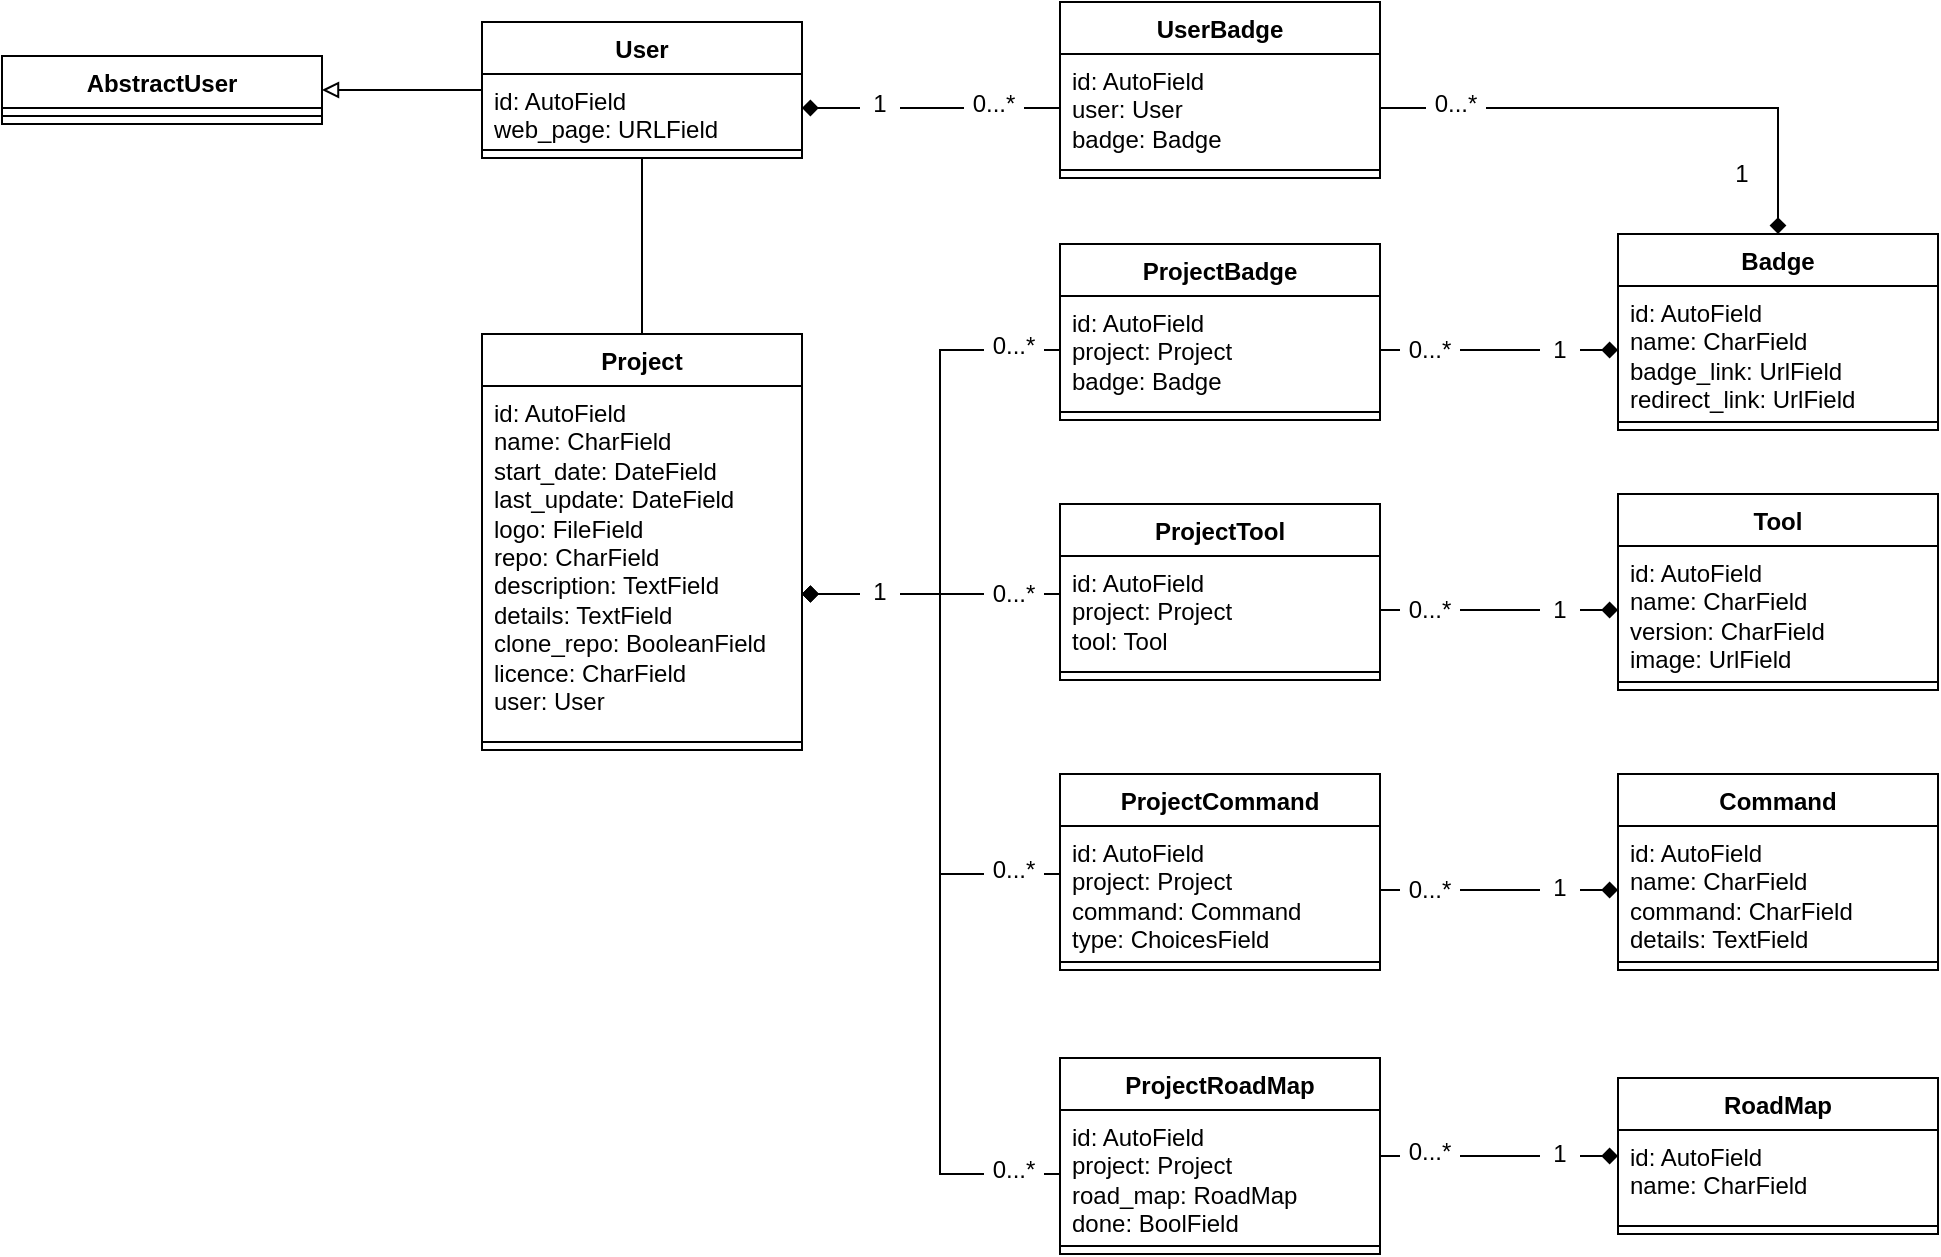 <mxfile version="21.0.6"><diagram name="Page-1" id="BNRwdzJ2V3EqGTtiGHaH"><mxGraphModel dx="2204" dy="1866" grid="1" gridSize="10" guides="1" tooltips="1" connect="1" arrows="1" fold="1" page="1" pageScale="1" pageWidth="850" pageHeight="1100" math="0" shadow="0"><root><mxCell id="0"/><mxCell id="1" parent="0"/><mxCell id="zsTJqbutLN01Zuuld_DV-14" value="Project" style="swimlane;fontStyle=1;align=center;verticalAlign=top;childLayout=stackLayout;horizontal=1;startSize=26;horizontalStack=0;resizeParent=1;resizeParentMax=0;resizeLast=0;collapsible=1;marginBottom=0;whiteSpace=wrap;html=1;" parent="1" vertex="1"><mxGeometry x="-199" y="50" width="160" height="208" as="geometry"/></mxCell><mxCell id="zsTJqbutLN01Zuuld_DV-15" value="id: AutoField&lt;br style=&quot;border-color: var(--border-color);&quot;&gt;name: CharField&lt;br&gt;start_date:&amp;nbsp;DateField&lt;br&gt;last_update:&amp;nbsp;DateField&lt;br&gt;logo: FileField&lt;br&gt;repo: CharField&lt;br&gt;description: TextField&lt;br&gt;details: TextField&lt;br&gt;clone_repo:&amp;nbsp;BooleanField&lt;br&gt;licence:&amp;nbsp;CharField&lt;br&gt;user: User" style="text;strokeColor=none;fillColor=none;align=left;verticalAlign=top;spacingLeft=4;spacingRight=4;overflow=hidden;rotatable=0;points=[[0,0.5],[1,0.5]];portConstraint=eastwest;whiteSpace=wrap;html=1;" parent="zsTJqbutLN01Zuuld_DV-14" vertex="1"><mxGeometry y="26" width="160" height="174" as="geometry"/></mxCell><mxCell id="zsTJqbutLN01Zuuld_DV-16" value="" style="line;strokeWidth=1;fillColor=none;align=left;verticalAlign=middle;spacingTop=-1;spacingLeft=3;spacingRight=3;rotatable=0;labelPosition=right;points=[];portConstraint=eastwest;strokeColor=inherit;" parent="zsTJqbutLN01Zuuld_DV-14" vertex="1"><mxGeometry y="200" width="160" height="8" as="geometry"/></mxCell><mxCell id="Ae3v7BufrGvcDwbBD9nI-10" style="edgeStyle=orthogonalEdgeStyle;rounded=0;orthogonalLoop=1;jettySize=auto;html=1;endArrow=none;endFill=0;startArrow=diamond;startFill=1;" edge="1" parent="1" source="zsTJqbutLN01Zuuld_DV-18" target="Ae3v7BufrGvcDwbBD9nI-6"><mxGeometry relative="1" as="geometry"/></mxCell><mxCell id="zsTJqbutLN01Zuuld_DV-18" value="Badge" style="swimlane;fontStyle=1;align=center;verticalAlign=top;childLayout=stackLayout;horizontal=1;startSize=26;horizontalStack=0;resizeParent=1;resizeParentMax=0;resizeLast=0;collapsible=1;marginBottom=0;whiteSpace=wrap;html=1;" parent="1" vertex="1"><mxGeometry x="369" width="160" height="98" as="geometry"/></mxCell><mxCell id="zsTJqbutLN01Zuuld_DV-19" value="id: AutoField&lt;br style=&quot;border-color: var(--border-color);&quot;&gt;name: CharField&lt;br&gt;badge_link: UrlField&lt;br&gt;redirect_link: UrlField&amp;nbsp;" style="text;strokeColor=none;fillColor=none;align=left;verticalAlign=top;spacingLeft=4;spacingRight=4;overflow=hidden;rotatable=0;points=[[0,0.5],[1,0.5]];portConstraint=eastwest;whiteSpace=wrap;html=1;" parent="zsTJqbutLN01Zuuld_DV-18" vertex="1"><mxGeometry y="26" width="160" height="64" as="geometry"/></mxCell><mxCell id="zsTJqbutLN01Zuuld_DV-20" value="" style="line;strokeWidth=1;fillColor=none;align=left;verticalAlign=middle;spacingTop=-1;spacingLeft=3;spacingRight=3;rotatable=0;labelPosition=right;points=[];portConstraint=eastwest;strokeColor=inherit;" parent="zsTJqbutLN01Zuuld_DV-18" vertex="1"><mxGeometry y="90" width="160" height="8" as="geometry"/></mxCell><mxCell id="zsTJqbutLN01Zuuld_DV-23" value="Tool" style="swimlane;fontStyle=1;align=center;verticalAlign=top;childLayout=stackLayout;horizontal=1;startSize=26;horizontalStack=0;resizeParent=1;resizeParentMax=0;resizeLast=0;collapsible=1;marginBottom=0;whiteSpace=wrap;html=1;" parent="1" vertex="1"><mxGeometry x="369" y="130" width="160" height="98" as="geometry"/></mxCell><mxCell id="zsTJqbutLN01Zuuld_DV-24" value="id: AutoField&lt;br style=&quot;border-color: var(--border-color);&quot;&gt;name: CharField&lt;br&gt;version: CharField&amp;nbsp;&lt;br&gt;image: UrlField&amp;nbsp;" style="text;strokeColor=none;fillColor=none;align=left;verticalAlign=top;spacingLeft=4;spacingRight=4;overflow=hidden;rotatable=0;points=[[0,0.5],[1,0.5]];portConstraint=eastwest;whiteSpace=wrap;html=1;" parent="zsTJqbutLN01Zuuld_DV-23" vertex="1"><mxGeometry y="26" width="160" height="64" as="geometry"/></mxCell><mxCell id="zsTJqbutLN01Zuuld_DV-25" value="" style="line;strokeWidth=1;fillColor=none;align=left;verticalAlign=middle;spacingTop=-1;spacingLeft=3;spacingRight=3;rotatable=0;labelPosition=right;points=[];portConstraint=eastwest;strokeColor=inherit;" parent="zsTJqbutLN01Zuuld_DV-23" vertex="1"><mxGeometry y="90" width="160" height="8" as="geometry"/></mxCell><mxCell id="zsTJqbutLN01Zuuld_DV-26" value="Command" style="swimlane;fontStyle=1;align=center;verticalAlign=top;childLayout=stackLayout;horizontal=1;startSize=26;horizontalStack=0;resizeParent=1;resizeParentMax=0;resizeLast=0;collapsible=1;marginBottom=0;whiteSpace=wrap;html=1;" parent="1" vertex="1"><mxGeometry x="369" y="270" width="160" height="98" as="geometry"/></mxCell><mxCell id="zsTJqbutLN01Zuuld_DV-27" value="id: AutoField&lt;br style=&quot;border-color: var(--border-color);&quot;&gt;name: CharField&lt;br&gt;command: CharField&amp;nbsp;&lt;br&gt;details: TextField" style="text;strokeColor=none;fillColor=none;align=left;verticalAlign=top;spacingLeft=4;spacingRight=4;overflow=hidden;rotatable=0;points=[[0,0.5],[1,0.5]];portConstraint=eastwest;whiteSpace=wrap;html=1;" parent="zsTJqbutLN01Zuuld_DV-26" vertex="1"><mxGeometry y="26" width="160" height="64" as="geometry"/></mxCell><mxCell id="zsTJqbutLN01Zuuld_DV-28" value="" style="line;strokeWidth=1;fillColor=none;align=left;verticalAlign=middle;spacingTop=-1;spacingLeft=3;spacingRight=3;rotatable=0;labelPosition=right;points=[];portConstraint=eastwest;strokeColor=inherit;" parent="zsTJqbutLN01Zuuld_DV-26" vertex="1"><mxGeometry y="90" width="160" height="8" as="geometry"/></mxCell><mxCell id="zsTJqbutLN01Zuuld_DV-41" style="edgeStyle=orthogonalEdgeStyle;rounded=0;orthogonalLoop=1;jettySize=auto;html=1;endArrow=none;endFill=0;" parent="1" source="zsTJqbutLN01Zuuld_DV-33" target="zsTJqbutLN01Zuuld_DV-14" edge="1"><mxGeometry relative="1" as="geometry"/></mxCell><mxCell id="zsTJqbutLN01Zuuld_DV-33" value="User" style="swimlane;fontStyle=1;align=center;verticalAlign=top;childLayout=stackLayout;horizontal=1;startSize=26;horizontalStack=0;resizeParent=1;resizeParentMax=0;resizeLast=0;collapsible=1;marginBottom=0;whiteSpace=wrap;html=1;" parent="1" vertex="1"><mxGeometry x="-199" y="-106" width="160" height="68" as="geometry"/></mxCell><mxCell id="zsTJqbutLN01Zuuld_DV-34" value="id: AutoField&lt;br&gt;web_page: URLField" style="text;strokeColor=none;fillColor=none;align=left;verticalAlign=top;spacingLeft=4;spacingRight=4;overflow=hidden;rotatable=0;points=[[0,0.5],[1,0.5]];portConstraint=eastwest;whiteSpace=wrap;html=1;" parent="zsTJqbutLN01Zuuld_DV-33" vertex="1"><mxGeometry y="26" width="160" height="34" as="geometry"/></mxCell><mxCell id="zsTJqbutLN01Zuuld_DV-35" value="" style="line;strokeWidth=1;fillColor=none;align=left;verticalAlign=middle;spacingTop=-1;spacingLeft=3;spacingRight=3;rotatable=0;labelPosition=right;points=[];portConstraint=eastwest;strokeColor=inherit;" parent="zsTJqbutLN01Zuuld_DV-33" vertex="1"><mxGeometry y="60" width="160" height="8" as="geometry"/></mxCell><mxCell id="zsTJqbutLN01Zuuld_DV-42" style="edgeStyle=orthogonalEdgeStyle;rounded=0;orthogonalLoop=1;jettySize=auto;html=1;endArrow=none;endFill=0;startArrow=block;startFill=0;" parent="1" source="zsTJqbutLN01Zuuld_DV-36" target="zsTJqbutLN01Zuuld_DV-33" edge="1"><mxGeometry relative="1" as="geometry"/></mxCell><mxCell id="zsTJqbutLN01Zuuld_DV-36" value="AbstractUser" style="swimlane;fontStyle=1;align=center;verticalAlign=top;childLayout=stackLayout;horizontal=1;startSize=26;horizontalStack=0;resizeParent=1;resizeParentMax=0;resizeLast=0;collapsible=1;marginBottom=0;whiteSpace=wrap;html=1;" parent="1" vertex="1"><mxGeometry x="-439" y="-89" width="160" height="34" as="geometry"/></mxCell><mxCell id="zsTJqbutLN01Zuuld_DV-38" value="" style="line;strokeWidth=1;fillColor=none;align=left;verticalAlign=middle;spacingTop=-1;spacingLeft=3;spacingRight=3;rotatable=0;labelPosition=right;points=[];portConstraint=eastwest;strokeColor=inherit;" parent="zsTJqbutLN01Zuuld_DV-36" vertex="1"><mxGeometry y="26" width="160" height="8" as="geometry"/></mxCell><mxCell id="Ae3v7BufrGvcDwbBD9nI-5" value="UserBadge" style="swimlane;fontStyle=1;align=center;verticalAlign=top;childLayout=stackLayout;horizontal=1;startSize=26;horizontalStack=0;resizeParent=1;resizeParentMax=0;resizeLast=0;collapsible=1;marginBottom=0;whiteSpace=wrap;html=1;" vertex="1" parent="1"><mxGeometry x="90" y="-116" width="160" height="88" as="geometry"/></mxCell><mxCell id="Ae3v7BufrGvcDwbBD9nI-6" value="id: AutoField&lt;br style=&quot;border-color: var(--border-color);&quot;&gt;user: User&lt;br&gt;badge: Badge&lt;br&gt;" style="text;strokeColor=none;fillColor=none;align=left;verticalAlign=top;spacingLeft=4;spacingRight=4;overflow=hidden;rotatable=0;points=[[0,0.5],[1,0.5]];portConstraint=eastwest;whiteSpace=wrap;html=1;" vertex="1" parent="Ae3v7BufrGvcDwbBD9nI-5"><mxGeometry y="26" width="160" height="54" as="geometry"/></mxCell><mxCell id="Ae3v7BufrGvcDwbBD9nI-7" value="" style="line;strokeWidth=1;fillColor=none;align=left;verticalAlign=middle;spacingTop=-1;spacingLeft=3;spacingRight=3;rotatable=0;labelPosition=right;points=[];portConstraint=eastwest;strokeColor=inherit;" vertex="1" parent="Ae3v7BufrGvcDwbBD9nI-5"><mxGeometry y="80" width="160" height="8" as="geometry"/></mxCell><mxCell id="Ae3v7BufrGvcDwbBD9nI-9" style="edgeStyle=orthogonalEdgeStyle;rounded=0;orthogonalLoop=1;jettySize=auto;html=1;endArrow=none;endFill=0;startArrow=diamond;startFill=1;" edge="1" parent="1" source="zsTJqbutLN01Zuuld_DV-34" target="Ae3v7BufrGvcDwbBD9nI-6"><mxGeometry relative="1" as="geometry"/></mxCell><mxCell id="Ae3v7BufrGvcDwbBD9nI-11" value="1" style="text;html=1;align=center;verticalAlign=middle;whiteSpace=wrap;rounded=0;fillColor=default;" vertex="1" parent="1"><mxGeometry x="-10" y="-80" width="20" height="30" as="geometry"/></mxCell><mxCell id="Ae3v7BufrGvcDwbBD9nI-13" value="0...*" style="text;html=1;align=center;verticalAlign=middle;whiteSpace=wrap;rounded=0;fillColor=default;" vertex="1" parent="1"><mxGeometry x="42" y="-80" width="30" height="30" as="geometry"/></mxCell><mxCell id="Ae3v7BufrGvcDwbBD9nI-14" value="0...*" style="text;html=1;align=center;verticalAlign=middle;whiteSpace=wrap;rounded=0;fillColor=default;" vertex="1" parent="1"><mxGeometry x="273" y="-80" width="30" height="30" as="geometry"/></mxCell><mxCell id="Ae3v7BufrGvcDwbBD9nI-15" value="1" style="text;html=1;align=center;verticalAlign=middle;whiteSpace=wrap;rounded=0;fillColor=default;" vertex="1" parent="1"><mxGeometry x="421" y="-45" width="20" height="30" as="geometry"/></mxCell><mxCell id="Ae3v7BufrGvcDwbBD9nI-17" value="ProjectBadge" style="swimlane;fontStyle=1;align=center;verticalAlign=top;childLayout=stackLayout;horizontal=1;startSize=26;horizontalStack=0;resizeParent=1;resizeParentMax=0;resizeLast=0;collapsible=1;marginBottom=0;whiteSpace=wrap;html=1;" vertex="1" parent="1"><mxGeometry x="90" y="5" width="160" height="88" as="geometry"/></mxCell><mxCell id="Ae3v7BufrGvcDwbBD9nI-18" value="id: AutoField&lt;br style=&quot;border-color: var(--border-color);&quot;&gt;project: Project&lt;br&gt;badge: Badge" style="text;strokeColor=none;fillColor=none;align=left;verticalAlign=top;spacingLeft=4;spacingRight=4;overflow=hidden;rotatable=0;points=[[0,0.5],[1,0.5]];portConstraint=eastwest;whiteSpace=wrap;html=1;" vertex="1" parent="Ae3v7BufrGvcDwbBD9nI-17"><mxGeometry y="26" width="160" height="54" as="geometry"/></mxCell><mxCell id="Ae3v7BufrGvcDwbBD9nI-19" value="" style="line;strokeWidth=1;fillColor=none;align=left;verticalAlign=middle;spacingTop=-1;spacingLeft=3;spacingRight=3;rotatable=0;labelPosition=right;points=[];portConstraint=eastwest;strokeColor=inherit;" vertex="1" parent="Ae3v7BufrGvcDwbBD9nI-17"><mxGeometry y="80" width="160" height="8" as="geometry"/></mxCell><mxCell id="Ae3v7BufrGvcDwbBD9nI-33" style="edgeStyle=orthogonalEdgeStyle;rounded=0;orthogonalLoop=1;jettySize=auto;html=1;startArrow=none;startFill=0;endArrow=diamond;endFill=1;" edge="1" parent="1" source="Ae3v7BufrGvcDwbBD9nI-20" target="zsTJqbutLN01Zuuld_DV-15"><mxGeometry relative="1" as="geometry"><Array as="points"><mxPoint x="60" y="180"/><mxPoint x="60" y="180"/></Array></mxGeometry></mxCell><mxCell id="Ae3v7BufrGvcDwbBD9nI-20" value="ProjectTool" style="swimlane;fontStyle=1;align=center;verticalAlign=top;childLayout=stackLayout;horizontal=1;startSize=26;horizontalStack=0;resizeParent=1;resizeParentMax=0;resizeLast=0;collapsible=1;marginBottom=0;whiteSpace=wrap;html=1;" vertex="1" parent="1"><mxGeometry x="90" y="135" width="160" height="88" as="geometry"/></mxCell><mxCell id="Ae3v7BufrGvcDwbBD9nI-21" value="id: AutoField&lt;br style=&quot;border-color: var(--border-color);&quot;&gt;project: Project&lt;br&gt;tool: Tool" style="text;strokeColor=none;fillColor=none;align=left;verticalAlign=top;spacingLeft=4;spacingRight=4;overflow=hidden;rotatable=0;points=[[0,0.5],[1,0.5]];portConstraint=eastwest;whiteSpace=wrap;html=1;" vertex="1" parent="Ae3v7BufrGvcDwbBD9nI-20"><mxGeometry y="26" width="160" height="54" as="geometry"/></mxCell><mxCell id="Ae3v7BufrGvcDwbBD9nI-22" value="" style="line;strokeWidth=1;fillColor=none;align=left;verticalAlign=middle;spacingTop=-1;spacingLeft=3;spacingRight=3;rotatable=0;labelPosition=right;points=[];portConstraint=eastwest;strokeColor=inherit;" vertex="1" parent="Ae3v7BufrGvcDwbBD9nI-20"><mxGeometry y="80" width="160" height="8" as="geometry"/></mxCell><mxCell id="Ae3v7BufrGvcDwbBD9nI-34" style="edgeStyle=orthogonalEdgeStyle;rounded=0;orthogonalLoop=1;jettySize=auto;html=1;startArrow=none;startFill=0;endArrow=diamond;endFill=1;" edge="1" parent="1" source="Ae3v7BufrGvcDwbBD9nI-23" target="zsTJqbutLN01Zuuld_DV-15"><mxGeometry relative="1" as="geometry"><Array as="points"><mxPoint x="30" y="320"/><mxPoint x="30" y="180"/></Array></mxGeometry></mxCell><mxCell id="Ae3v7BufrGvcDwbBD9nI-23" value="ProjectCommand" style="swimlane;fontStyle=1;align=center;verticalAlign=top;childLayout=stackLayout;horizontal=1;startSize=26;horizontalStack=0;resizeParent=1;resizeParentMax=0;resizeLast=0;collapsible=1;marginBottom=0;whiteSpace=wrap;html=1;" vertex="1" parent="1"><mxGeometry x="90" y="270" width="160" height="98" as="geometry"/></mxCell><mxCell id="Ae3v7BufrGvcDwbBD9nI-24" value="id: AutoField&lt;br style=&quot;border-color: var(--border-color);&quot;&gt;project: Project&lt;br&gt;command: Command&lt;br&gt;type: ChoicesField" style="text;strokeColor=none;fillColor=none;align=left;verticalAlign=top;spacingLeft=4;spacingRight=4;overflow=hidden;rotatable=0;points=[[0,0.5],[1,0.5]];portConstraint=eastwest;whiteSpace=wrap;html=1;" vertex="1" parent="Ae3v7BufrGvcDwbBD9nI-23"><mxGeometry y="26" width="160" height="64" as="geometry"/></mxCell><mxCell id="Ae3v7BufrGvcDwbBD9nI-25" value="" style="line;strokeWidth=1;fillColor=none;align=left;verticalAlign=middle;spacingTop=-1;spacingLeft=3;spacingRight=3;rotatable=0;labelPosition=right;points=[];portConstraint=eastwest;strokeColor=inherit;" vertex="1" parent="Ae3v7BufrGvcDwbBD9nI-23"><mxGeometry y="90" width="160" height="8" as="geometry"/></mxCell><mxCell id="Ae3v7BufrGvcDwbBD9nI-32" style="edgeStyle=orthogonalEdgeStyle;rounded=0;orthogonalLoop=1;jettySize=auto;html=1;startArrow=none;startFill=0;endArrow=diamond;endFill=1;" edge="1" parent="1" source="Ae3v7BufrGvcDwbBD9nI-18" target="zsTJqbutLN01Zuuld_DV-15"><mxGeometry relative="1" as="geometry"><Array as="points"><mxPoint x="30" y="58"/><mxPoint x="30" y="180"/></Array></mxGeometry></mxCell><mxCell id="Ae3v7BufrGvcDwbBD9nI-37" value="0...*" style="text;html=1;align=center;verticalAlign=middle;whiteSpace=wrap;rounded=0;fillColor=default;" vertex="1" parent="1"><mxGeometry x="52" y="41" width="30" height="30" as="geometry"/></mxCell><mxCell id="Ae3v7BufrGvcDwbBD9nI-38" value="0...*" style="text;html=1;align=center;verticalAlign=middle;whiteSpace=wrap;rounded=0;fillColor=default;" vertex="1" parent="1"><mxGeometry x="52" y="165" width="30" height="29" as="geometry"/></mxCell><mxCell id="Ae3v7BufrGvcDwbBD9nI-39" value="0...*" style="text;html=1;align=center;verticalAlign=middle;whiteSpace=wrap;rounded=0;fillColor=default;" vertex="1" parent="1"><mxGeometry x="52" y="303" width="30" height="29" as="geometry"/></mxCell><mxCell id="Ae3v7BufrGvcDwbBD9nI-44" style="edgeStyle=orthogonalEdgeStyle;rounded=0;orthogonalLoop=1;jettySize=auto;html=1;endArrow=diamond;endFill=1;" edge="1" parent="1" source="Ae3v7BufrGvcDwbBD9nI-24" target="zsTJqbutLN01Zuuld_DV-27"><mxGeometry relative="1" as="geometry"/></mxCell><mxCell id="Ae3v7BufrGvcDwbBD9nI-46" style="edgeStyle=orthogonalEdgeStyle;rounded=0;orthogonalLoop=1;jettySize=auto;html=1;endArrow=diamond;endFill=1;" edge="1" parent="1" source="Ae3v7BufrGvcDwbBD9nI-21" target="zsTJqbutLN01Zuuld_DV-24"><mxGeometry relative="1" as="geometry"/></mxCell><mxCell id="Ae3v7BufrGvcDwbBD9nI-47" style="edgeStyle=orthogonalEdgeStyle;rounded=0;orthogonalLoop=1;jettySize=auto;html=1;endArrow=diamond;endFill=1;" edge="1" parent="1" source="Ae3v7BufrGvcDwbBD9nI-18" target="zsTJqbutLN01Zuuld_DV-19"><mxGeometry relative="1" as="geometry"/></mxCell><mxCell id="Ae3v7BufrGvcDwbBD9nI-48" value="0...*" style="text;html=1;align=center;verticalAlign=middle;whiteSpace=wrap;rounded=0;fillColor=default;" vertex="1" parent="1"><mxGeometry x="260" y="43" width="30" height="30" as="geometry"/></mxCell><mxCell id="Ae3v7BufrGvcDwbBD9nI-51" value="1" style="text;html=1;align=center;verticalAlign=middle;whiteSpace=wrap;rounded=0;fillColor=default;" vertex="1" parent="1"><mxGeometry x="330" y="43" width="20" height="30" as="geometry"/></mxCell><mxCell id="Ae3v7BufrGvcDwbBD9nI-52" value="0...*" style="text;html=1;align=center;verticalAlign=middle;whiteSpace=wrap;rounded=0;fillColor=default;" vertex="1" parent="1"><mxGeometry x="260" y="173" width="30" height="30" as="geometry"/></mxCell><mxCell id="Ae3v7BufrGvcDwbBD9nI-53" value="0...*" style="text;html=1;align=center;verticalAlign=middle;whiteSpace=wrap;rounded=0;fillColor=default;" vertex="1" parent="1"><mxGeometry x="260" y="313" width="30" height="30" as="geometry"/></mxCell><mxCell id="Ae3v7BufrGvcDwbBD9nI-55" value="1" style="text;html=1;align=center;verticalAlign=middle;whiteSpace=wrap;rounded=0;fillColor=default;" vertex="1" parent="1"><mxGeometry x="330" y="173" width="20" height="30" as="geometry"/></mxCell><mxCell id="Ae3v7BufrGvcDwbBD9nI-56" value="1" style="text;html=1;align=center;verticalAlign=middle;whiteSpace=wrap;rounded=0;fillColor=default;" vertex="1" parent="1"><mxGeometry x="330" y="312" width="20" height="30" as="geometry"/></mxCell><mxCell id="Ae3v7BufrGvcDwbBD9nI-64" style="edgeStyle=orthogonalEdgeStyle;rounded=0;orthogonalLoop=1;jettySize=auto;html=1;endArrow=diamond;endFill=1;" edge="1" parent="1" source="Ae3v7BufrGvcDwbBD9nI-57" target="zsTJqbutLN01Zuuld_DV-15"><mxGeometry relative="1" as="geometry"><Array as="points"><mxPoint x="30" y="470"/><mxPoint x="30" y="180"/></Array></mxGeometry></mxCell><mxCell id="Ae3v7BufrGvcDwbBD9nI-67" style="edgeStyle=orthogonalEdgeStyle;rounded=0;orthogonalLoop=1;jettySize=auto;html=1;endArrow=diamond;endFill=1;" edge="1" parent="1" source="Ae3v7BufrGvcDwbBD9nI-57" target="Ae3v7BufrGvcDwbBD9nI-60"><mxGeometry relative="1" as="geometry"/></mxCell><mxCell id="Ae3v7BufrGvcDwbBD9nI-57" value="ProjectRoadMap" style="swimlane;fontStyle=1;align=center;verticalAlign=top;childLayout=stackLayout;horizontal=1;startSize=26;horizontalStack=0;resizeParent=1;resizeParentMax=0;resizeLast=0;collapsible=1;marginBottom=0;whiteSpace=wrap;html=1;" vertex="1" parent="1"><mxGeometry x="90" y="412" width="160" height="98" as="geometry"/></mxCell><mxCell id="Ae3v7BufrGvcDwbBD9nI-58" value="id: AutoField&lt;br style=&quot;border-color: var(--border-color);&quot;&gt;project: Project&lt;br&gt;road_map: RoadMap&lt;br&gt;done: BoolField&amp;nbsp;" style="text;strokeColor=none;fillColor=none;align=left;verticalAlign=top;spacingLeft=4;spacingRight=4;overflow=hidden;rotatable=0;points=[[0,0.5],[1,0.5]];portConstraint=eastwest;whiteSpace=wrap;html=1;" vertex="1" parent="Ae3v7BufrGvcDwbBD9nI-57"><mxGeometry y="26" width="160" height="64" as="geometry"/></mxCell><mxCell id="Ae3v7BufrGvcDwbBD9nI-59" value="" style="line;strokeWidth=1;fillColor=none;align=left;verticalAlign=middle;spacingTop=-1;spacingLeft=3;spacingRight=3;rotatable=0;labelPosition=right;points=[];portConstraint=eastwest;strokeColor=inherit;" vertex="1" parent="Ae3v7BufrGvcDwbBD9nI-57"><mxGeometry y="90" width="160" height="8" as="geometry"/></mxCell><mxCell id="Ae3v7BufrGvcDwbBD9nI-60" value="RoadMap" style="swimlane;fontStyle=1;align=center;verticalAlign=top;childLayout=stackLayout;horizontal=1;startSize=26;horizontalStack=0;resizeParent=1;resizeParentMax=0;resizeLast=0;collapsible=1;marginBottom=0;whiteSpace=wrap;html=1;" vertex="1" parent="1"><mxGeometry x="369" y="422" width="160" height="78" as="geometry"/></mxCell><mxCell id="Ae3v7BufrGvcDwbBD9nI-61" value="id: AutoField&lt;br style=&quot;border-color: var(--border-color);&quot;&gt;name: CharField&lt;br&gt;&amp;nbsp;" style="text;strokeColor=none;fillColor=none;align=left;verticalAlign=top;spacingLeft=4;spacingRight=4;overflow=hidden;rotatable=0;points=[[0,0.5],[1,0.5]];portConstraint=eastwest;whiteSpace=wrap;html=1;" vertex="1" parent="Ae3v7BufrGvcDwbBD9nI-60"><mxGeometry y="26" width="160" height="44" as="geometry"/></mxCell><mxCell id="Ae3v7BufrGvcDwbBD9nI-62" value="" style="line;strokeWidth=1;fillColor=none;align=left;verticalAlign=middle;spacingTop=-1;spacingLeft=3;spacingRight=3;rotatable=0;labelPosition=right;points=[];portConstraint=eastwest;strokeColor=inherit;" vertex="1" parent="Ae3v7BufrGvcDwbBD9nI-60"><mxGeometry y="70" width="160" height="8" as="geometry"/></mxCell><mxCell id="Ae3v7BufrGvcDwbBD9nI-36" value="1" style="text;html=1;align=center;verticalAlign=middle;whiteSpace=wrap;rounded=0;fillColor=default;" vertex="1" parent="1"><mxGeometry x="-10" y="164" width="20" height="30" as="geometry"/></mxCell><mxCell id="Ae3v7BufrGvcDwbBD9nI-66" value="0...*" style="text;html=1;align=center;verticalAlign=middle;whiteSpace=wrap;rounded=0;fillColor=default;" vertex="1" parent="1"><mxGeometry x="52" y="453" width="30" height="29" as="geometry"/></mxCell><mxCell id="Ae3v7BufrGvcDwbBD9nI-68" value="0...*" style="text;html=1;align=center;verticalAlign=middle;whiteSpace=wrap;rounded=0;fillColor=default;" vertex="1" parent="1"><mxGeometry x="260" y="444" width="30" height="30" as="geometry"/></mxCell><mxCell id="Ae3v7BufrGvcDwbBD9nI-69" value="1" style="text;html=1;align=center;verticalAlign=middle;whiteSpace=wrap;rounded=0;fillColor=default;" vertex="1" parent="1"><mxGeometry x="330" y="445" width="20" height="30" as="geometry"/></mxCell></root></mxGraphModel></diagram></mxfile>